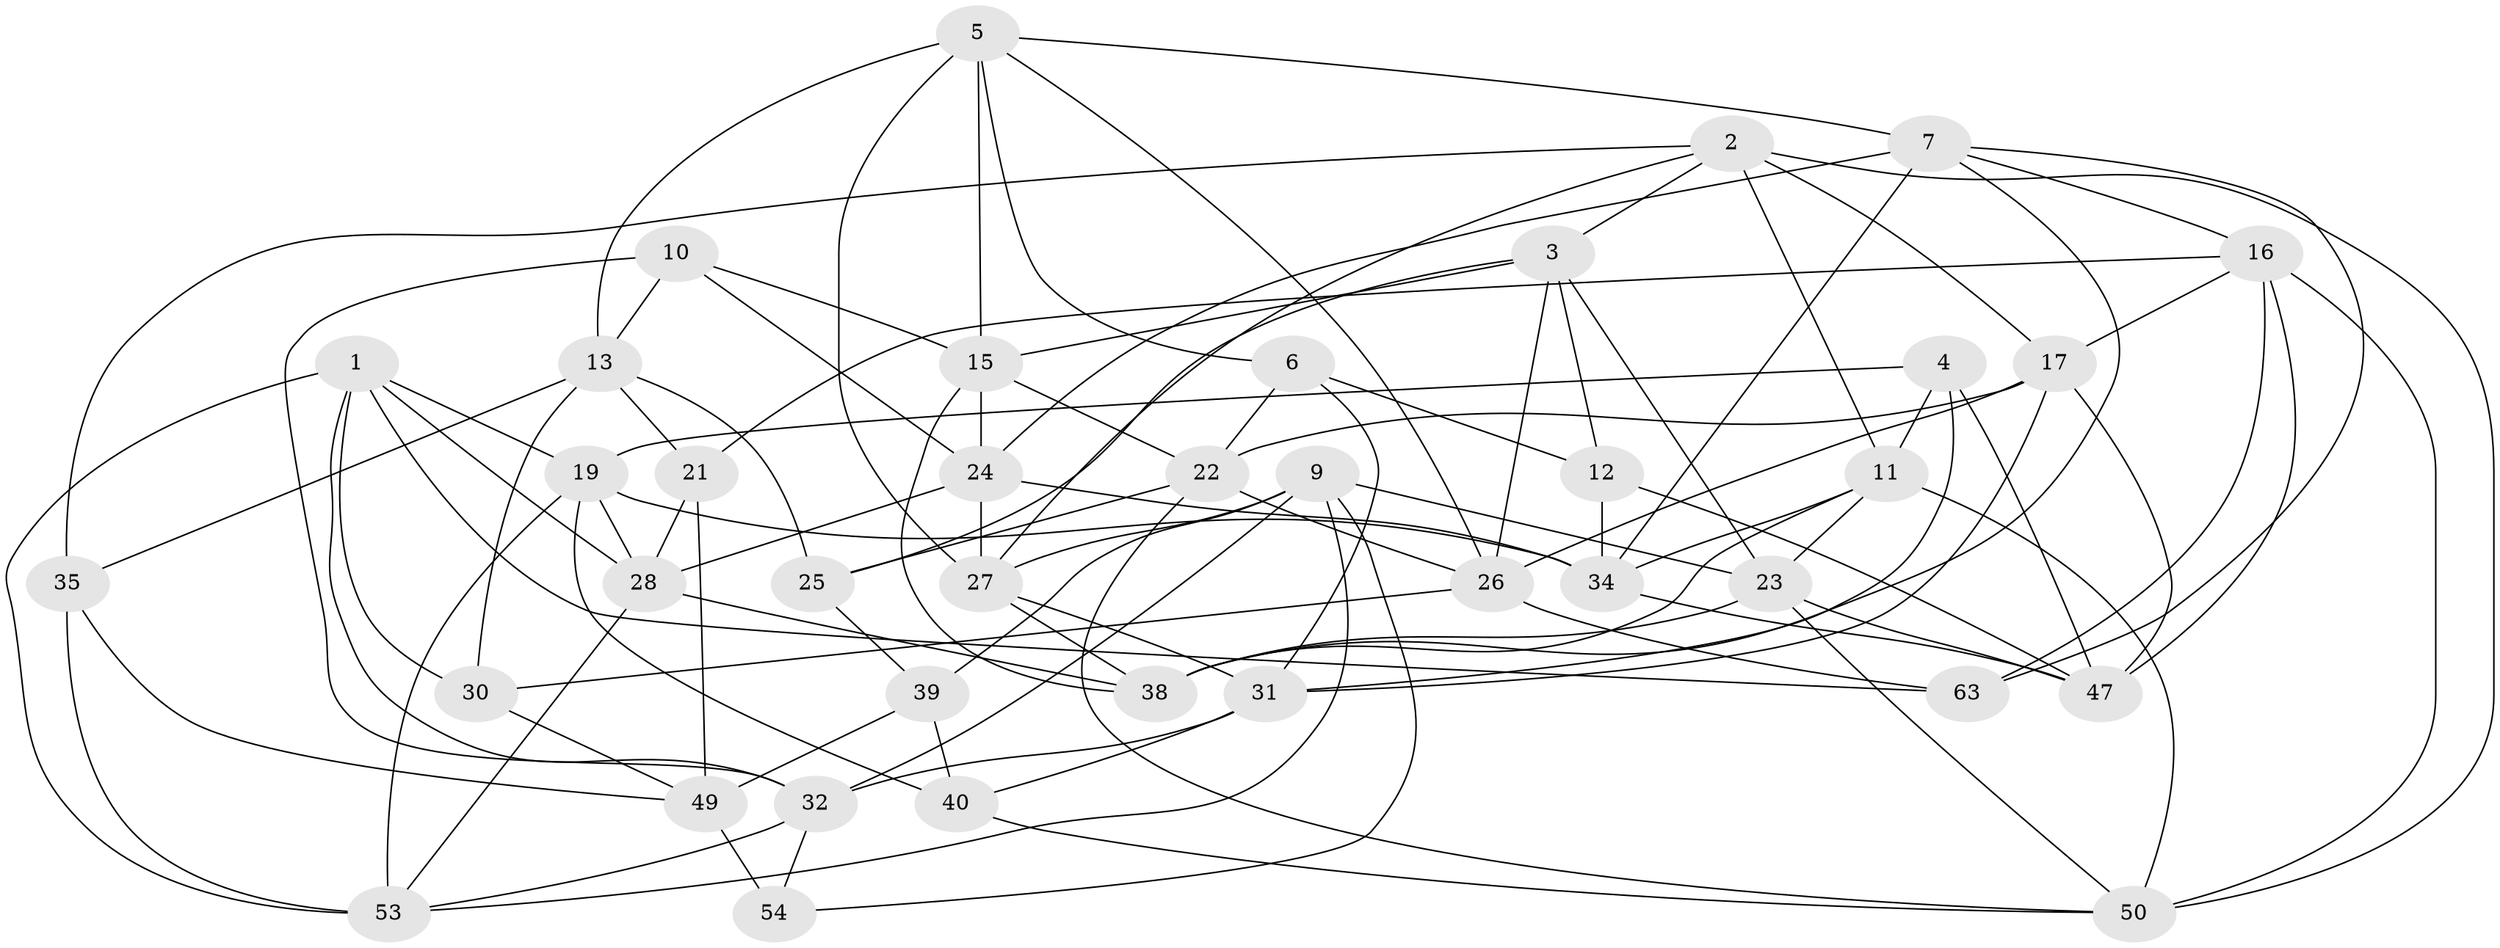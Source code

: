 // Generated by graph-tools (version 1.1) at 2025/52/02/27/25 19:52:34]
// undirected, 38 vertices, 101 edges
graph export_dot {
graph [start="1"]
  node [color=gray90,style=filled];
  1 [super="+64"];
  2 [super="+57"];
  3 [super="+8"];
  4;
  5 [super="+14"];
  6;
  7 [super="+29"];
  9 [super="+33"];
  10;
  11 [super="+59"];
  12;
  13 [super="+42"];
  15 [super="+18"];
  16 [super="+52"];
  17 [super="+58"];
  19 [super="+20"];
  21;
  22 [super="+56"];
  23 [super="+45"];
  24 [super="+51"];
  25;
  26 [super="+37"];
  27 [super="+44"];
  28 [super="+48"];
  30;
  31 [super="+46"];
  32 [super="+36"];
  34 [super="+43"];
  35;
  38 [super="+41"];
  39;
  40;
  47 [super="+61"];
  49 [super="+55"];
  50 [super="+62"];
  53 [super="+60"];
  54;
  63;
  1 -- 19;
  1 -- 53;
  1 -- 32;
  1 -- 28;
  1 -- 30;
  1 -- 63;
  2 -- 35;
  2 -- 11;
  2 -- 3;
  2 -- 27;
  2 -- 50;
  2 -- 17;
  3 -- 23;
  3 -- 15;
  3 -- 25;
  3 -- 26;
  3 -- 12;
  4 -- 31;
  4 -- 19;
  4 -- 11;
  4 -- 47;
  5 -- 13;
  5 -- 7;
  5 -- 26;
  5 -- 27;
  5 -- 6;
  5 -- 15;
  6 -- 22;
  6 -- 12;
  6 -- 31;
  7 -- 63;
  7 -- 16;
  7 -- 24;
  7 -- 38;
  7 -- 34;
  9 -- 54;
  9 -- 39;
  9 -- 32;
  9 -- 27;
  9 -- 53;
  9 -- 23;
  10 -- 13;
  10 -- 32;
  10 -- 24;
  10 -- 15;
  11 -- 23;
  11 -- 50;
  11 -- 34;
  11 -- 38;
  12 -- 34;
  12 -- 47;
  13 -- 25;
  13 -- 21;
  13 -- 35;
  13 -- 30;
  15 -- 24;
  15 -- 22;
  15 -- 38;
  16 -- 47;
  16 -- 63;
  16 -- 17;
  16 -- 21;
  16 -- 50;
  17 -- 47;
  17 -- 22;
  17 -- 26;
  17 -- 31;
  19 -- 40;
  19 -- 28;
  19 -- 53;
  19 -- 34;
  21 -- 49;
  21 -- 28;
  22 -- 50;
  22 -- 25;
  22 -- 26;
  23 -- 38;
  23 -- 50;
  23 -- 47;
  24 -- 34;
  24 -- 27;
  24 -- 28;
  25 -- 39;
  26 -- 30;
  26 -- 63;
  27 -- 38;
  27 -- 31;
  28 -- 38;
  28 -- 53;
  30 -- 49;
  31 -- 40;
  31 -- 32;
  32 -- 54;
  32 -- 53;
  34 -- 47;
  35 -- 53;
  35 -- 49;
  39 -- 40;
  39 -- 49;
  40 -- 50;
  49 -- 54 [weight=2];
}
